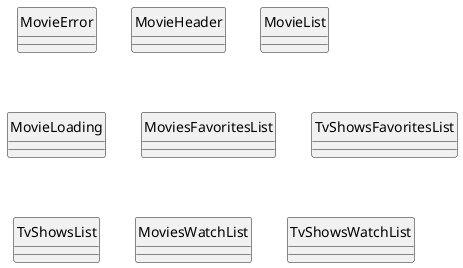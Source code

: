 @startuml
'https://plantuml.com/sequence-diagram

hide circles

class MovieError
class MovieHeader
class MovieList
class MovieLoading
class MoviesFavoritesList
class TvShowsFavoritesList
class TvShowsList
class MoviesWatchList
class TvShowsWatchList

@enduml

